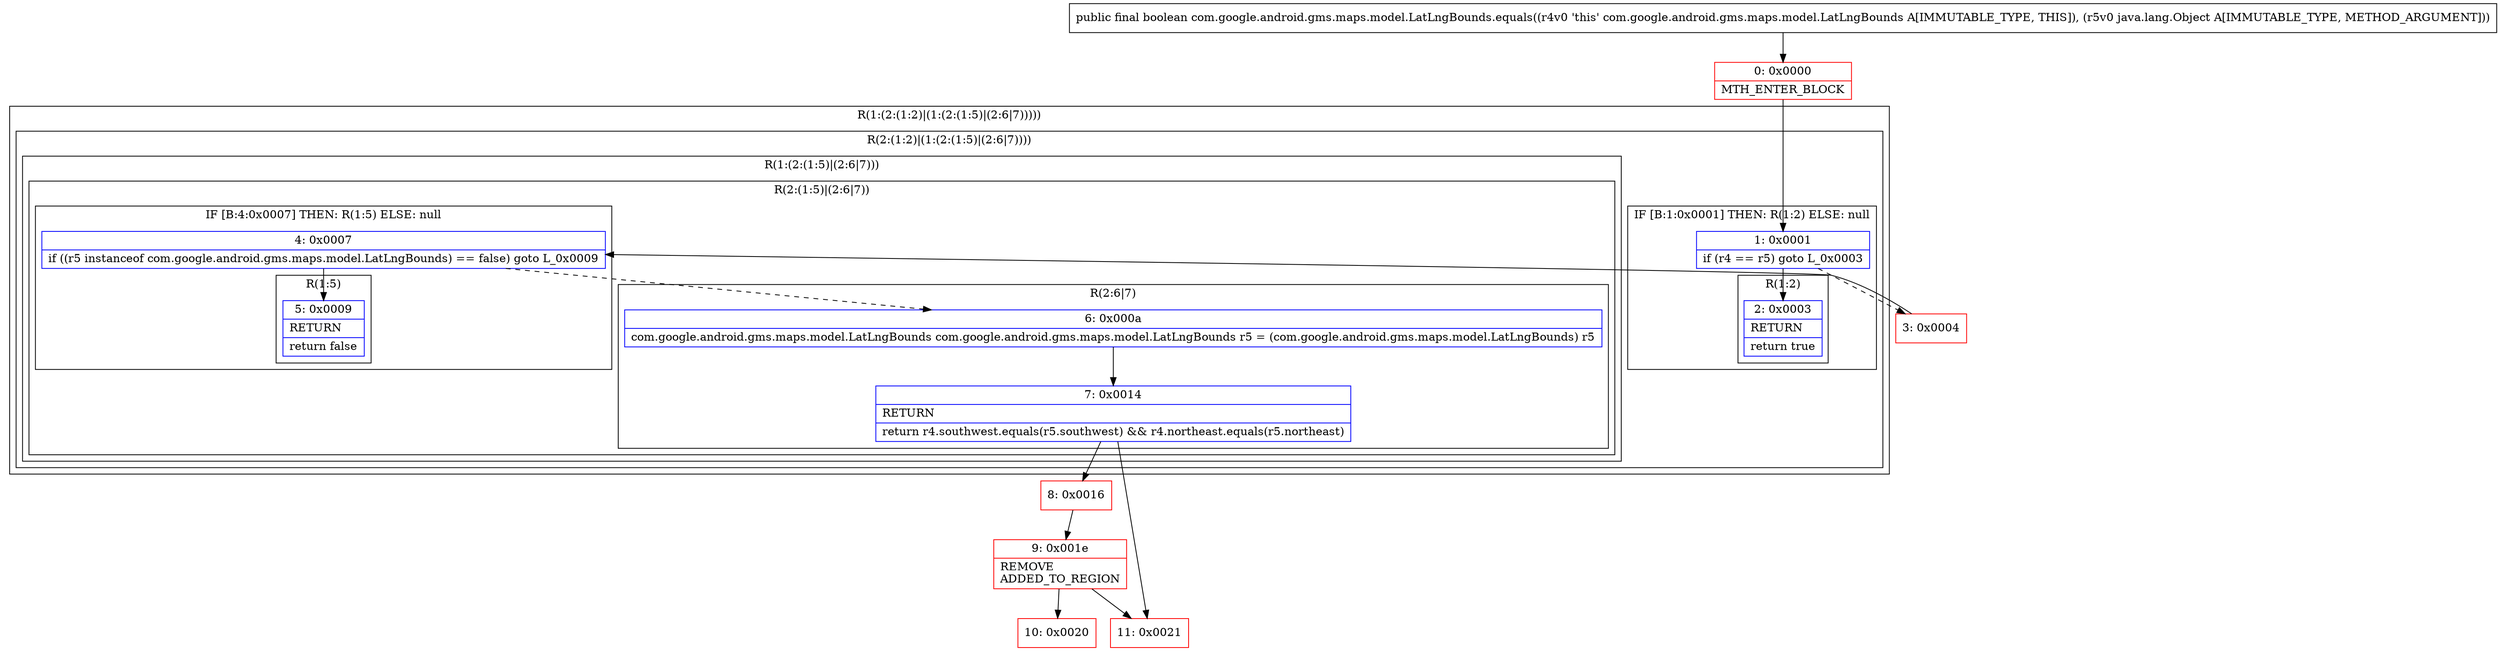 digraph "CFG forcom.google.android.gms.maps.model.LatLngBounds.equals(Ljava\/lang\/Object;)Z" {
subgraph cluster_Region_1434243653 {
label = "R(1:(2:(1:2)|(1:(2:(1:5)|(2:6|7)))))";
node [shape=record,color=blue];
subgraph cluster_Region_563703711 {
label = "R(2:(1:2)|(1:(2:(1:5)|(2:6|7))))";
node [shape=record,color=blue];
subgraph cluster_IfRegion_1070334991 {
label = "IF [B:1:0x0001] THEN: R(1:2) ELSE: null";
node [shape=record,color=blue];
Node_1 [shape=record,label="{1\:\ 0x0001|if (r4 == r5) goto L_0x0003\l}"];
subgraph cluster_Region_2139752728 {
label = "R(1:2)";
node [shape=record,color=blue];
Node_2 [shape=record,label="{2\:\ 0x0003|RETURN\l|return true\l}"];
}
}
subgraph cluster_Region_1289163350 {
label = "R(1:(2:(1:5)|(2:6|7)))";
node [shape=record,color=blue];
subgraph cluster_Region_651721156 {
label = "R(2:(1:5)|(2:6|7))";
node [shape=record,color=blue];
subgraph cluster_IfRegion_2037116268 {
label = "IF [B:4:0x0007] THEN: R(1:5) ELSE: null";
node [shape=record,color=blue];
Node_4 [shape=record,label="{4\:\ 0x0007|if ((r5 instanceof com.google.android.gms.maps.model.LatLngBounds) == false) goto L_0x0009\l}"];
subgraph cluster_Region_1451682192 {
label = "R(1:5)";
node [shape=record,color=blue];
Node_5 [shape=record,label="{5\:\ 0x0009|RETURN\l|return false\l}"];
}
}
subgraph cluster_Region_1705047405 {
label = "R(2:6|7)";
node [shape=record,color=blue];
Node_6 [shape=record,label="{6\:\ 0x000a|com.google.android.gms.maps.model.LatLngBounds com.google.android.gms.maps.model.LatLngBounds r5 = (com.google.android.gms.maps.model.LatLngBounds) r5\l}"];
Node_7 [shape=record,label="{7\:\ 0x0014|RETURN\l|return r4.southwest.equals(r5.southwest) && r4.northeast.equals(r5.northeast)\l}"];
}
}
}
}
}
Node_0 [shape=record,color=red,label="{0\:\ 0x0000|MTH_ENTER_BLOCK\l}"];
Node_3 [shape=record,color=red,label="{3\:\ 0x0004}"];
Node_8 [shape=record,color=red,label="{8\:\ 0x0016}"];
Node_9 [shape=record,color=red,label="{9\:\ 0x001e|REMOVE\lADDED_TO_REGION\l}"];
Node_10 [shape=record,color=red,label="{10\:\ 0x0020}"];
Node_11 [shape=record,color=red,label="{11\:\ 0x0021}"];
MethodNode[shape=record,label="{public final boolean com.google.android.gms.maps.model.LatLngBounds.equals((r4v0 'this' com.google.android.gms.maps.model.LatLngBounds A[IMMUTABLE_TYPE, THIS]), (r5v0 java.lang.Object A[IMMUTABLE_TYPE, METHOD_ARGUMENT])) }"];
MethodNode -> Node_0;
Node_1 -> Node_2;
Node_1 -> Node_3[style=dashed];
Node_4 -> Node_5;
Node_4 -> Node_6[style=dashed];
Node_6 -> Node_7;
Node_7 -> Node_8;
Node_7 -> Node_11;
Node_0 -> Node_1;
Node_3 -> Node_4;
Node_8 -> Node_9;
Node_9 -> Node_10;
Node_9 -> Node_11;
}

